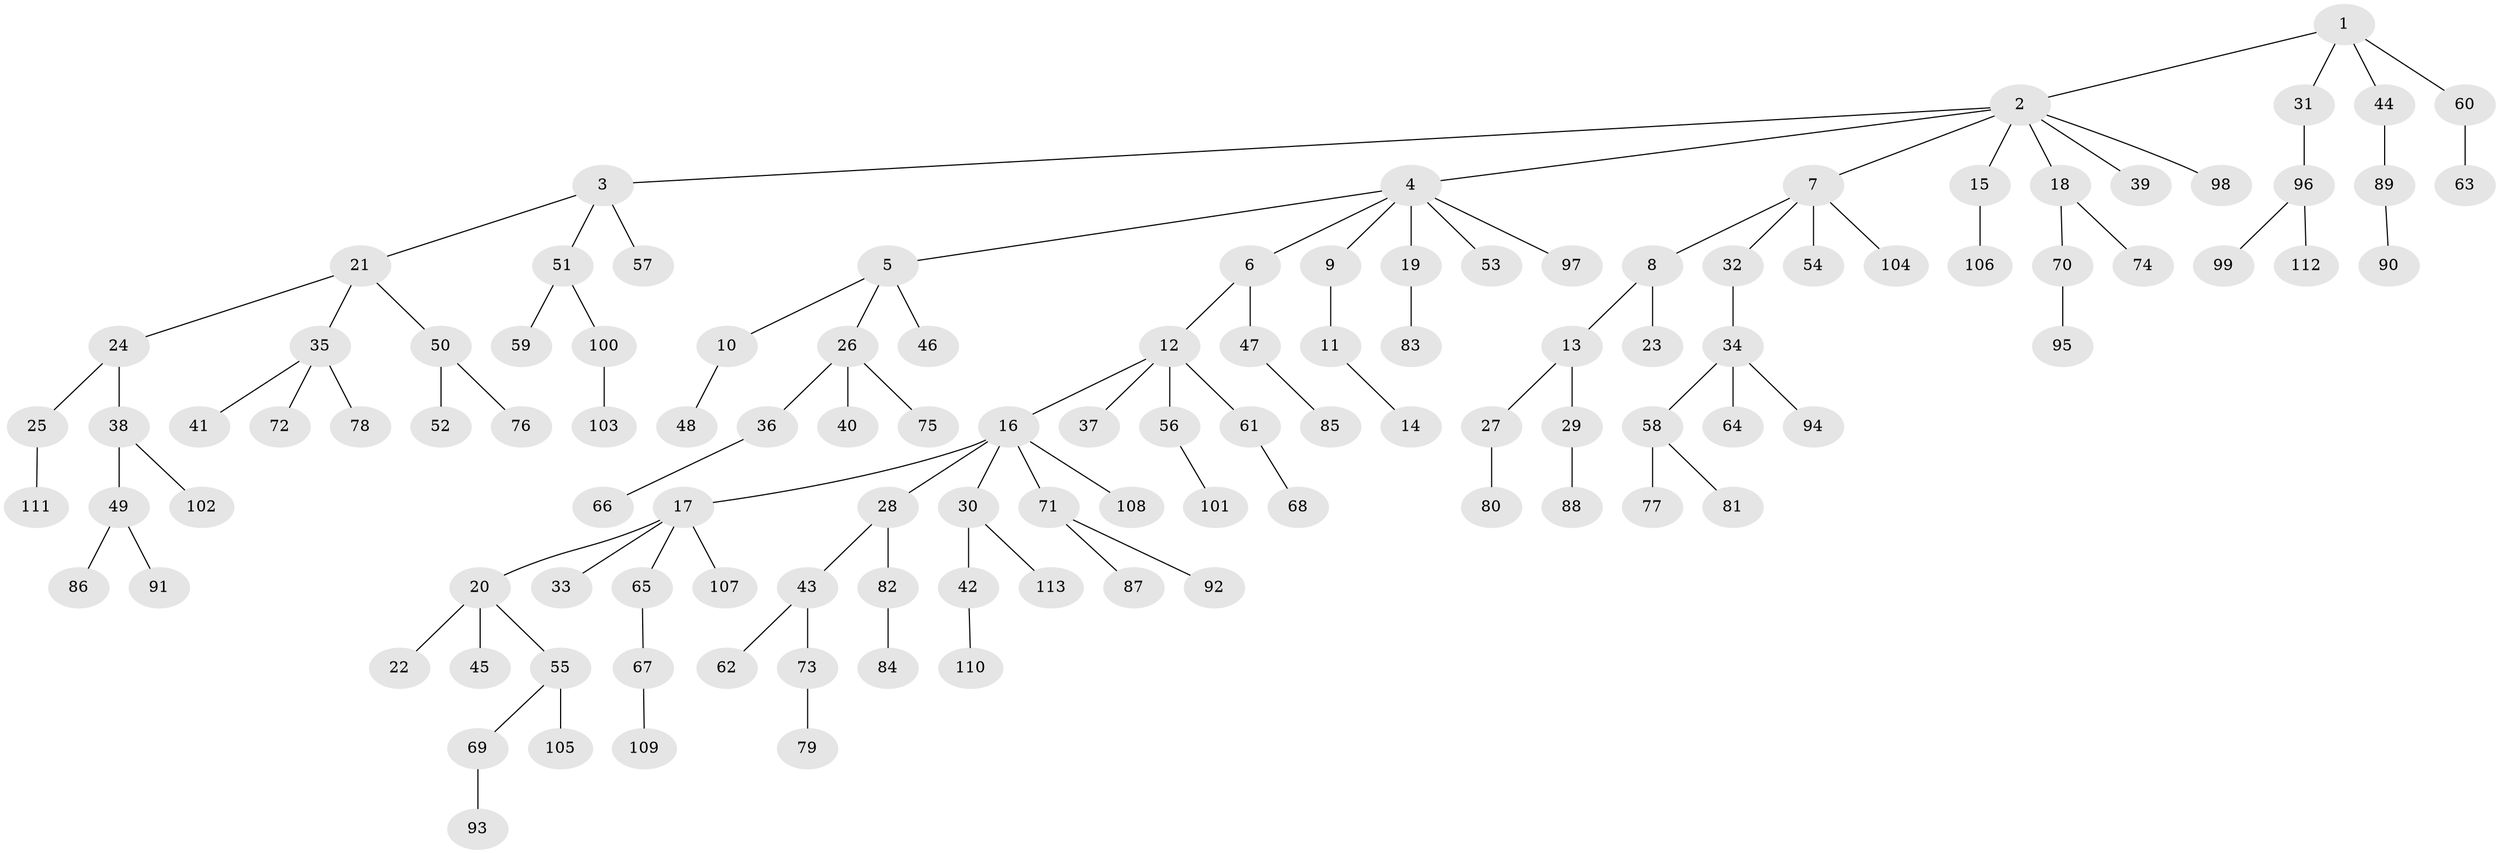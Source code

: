 // Generated by graph-tools (version 1.1) at 2025/36/03/09/25 02:36:35]
// undirected, 113 vertices, 112 edges
graph export_dot {
graph [start="1"]
  node [color=gray90,style=filled];
  1;
  2;
  3;
  4;
  5;
  6;
  7;
  8;
  9;
  10;
  11;
  12;
  13;
  14;
  15;
  16;
  17;
  18;
  19;
  20;
  21;
  22;
  23;
  24;
  25;
  26;
  27;
  28;
  29;
  30;
  31;
  32;
  33;
  34;
  35;
  36;
  37;
  38;
  39;
  40;
  41;
  42;
  43;
  44;
  45;
  46;
  47;
  48;
  49;
  50;
  51;
  52;
  53;
  54;
  55;
  56;
  57;
  58;
  59;
  60;
  61;
  62;
  63;
  64;
  65;
  66;
  67;
  68;
  69;
  70;
  71;
  72;
  73;
  74;
  75;
  76;
  77;
  78;
  79;
  80;
  81;
  82;
  83;
  84;
  85;
  86;
  87;
  88;
  89;
  90;
  91;
  92;
  93;
  94;
  95;
  96;
  97;
  98;
  99;
  100;
  101;
  102;
  103;
  104;
  105;
  106;
  107;
  108;
  109;
  110;
  111;
  112;
  113;
  1 -- 2;
  1 -- 31;
  1 -- 44;
  1 -- 60;
  2 -- 3;
  2 -- 4;
  2 -- 7;
  2 -- 15;
  2 -- 18;
  2 -- 39;
  2 -- 98;
  3 -- 21;
  3 -- 51;
  3 -- 57;
  4 -- 5;
  4 -- 6;
  4 -- 9;
  4 -- 19;
  4 -- 53;
  4 -- 97;
  5 -- 10;
  5 -- 26;
  5 -- 46;
  6 -- 12;
  6 -- 47;
  7 -- 8;
  7 -- 32;
  7 -- 54;
  7 -- 104;
  8 -- 13;
  8 -- 23;
  9 -- 11;
  10 -- 48;
  11 -- 14;
  12 -- 16;
  12 -- 37;
  12 -- 56;
  12 -- 61;
  13 -- 27;
  13 -- 29;
  15 -- 106;
  16 -- 17;
  16 -- 28;
  16 -- 30;
  16 -- 71;
  16 -- 108;
  17 -- 20;
  17 -- 33;
  17 -- 65;
  17 -- 107;
  18 -- 70;
  18 -- 74;
  19 -- 83;
  20 -- 22;
  20 -- 45;
  20 -- 55;
  21 -- 24;
  21 -- 35;
  21 -- 50;
  24 -- 25;
  24 -- 38;
  25 -- 111;
  26 -- 36;
  26 -- 40;
  26 -- 75;
  27 -- 80;
  28 -- 43;
  28 -- 82;
  29 -- 88;
  30 -- 42;
  30 -- 113;
  31 -- 96;
  32 -- 34;
  34 -- 58;
  34 -- 64;
  34 -- 94;
  35 -- 41;
  35 -- 72;
  35 -- 78;
  36 -- 66;
  38 -- 49;
  38 -- 102;
  42 -- 110;
  43 -- 62;
  43 -- 73;
  44 -- 89;
  47 -- 85;
  49 -- 86;
  49 -- 91;
  50 -- 52;
  50 -- 76;
  51 -- 59;
  51 -- 100;
  55 -- 69;
  55 -- 105;
  56 -- 101;
  58 -- 77;
  58 -- 81;
  60 -- 63;
  61 -- 68;
  65 -- 67;
  67 -- 109;
  69 -- 93;
  70 -- 95;
  71 -- 87;
  71 -- 92;
  73 -- 79;
  82 -- 84;
  89 -- 90;
  96 -- 99;
  96 -- 112;
  100 -- 103;
}
